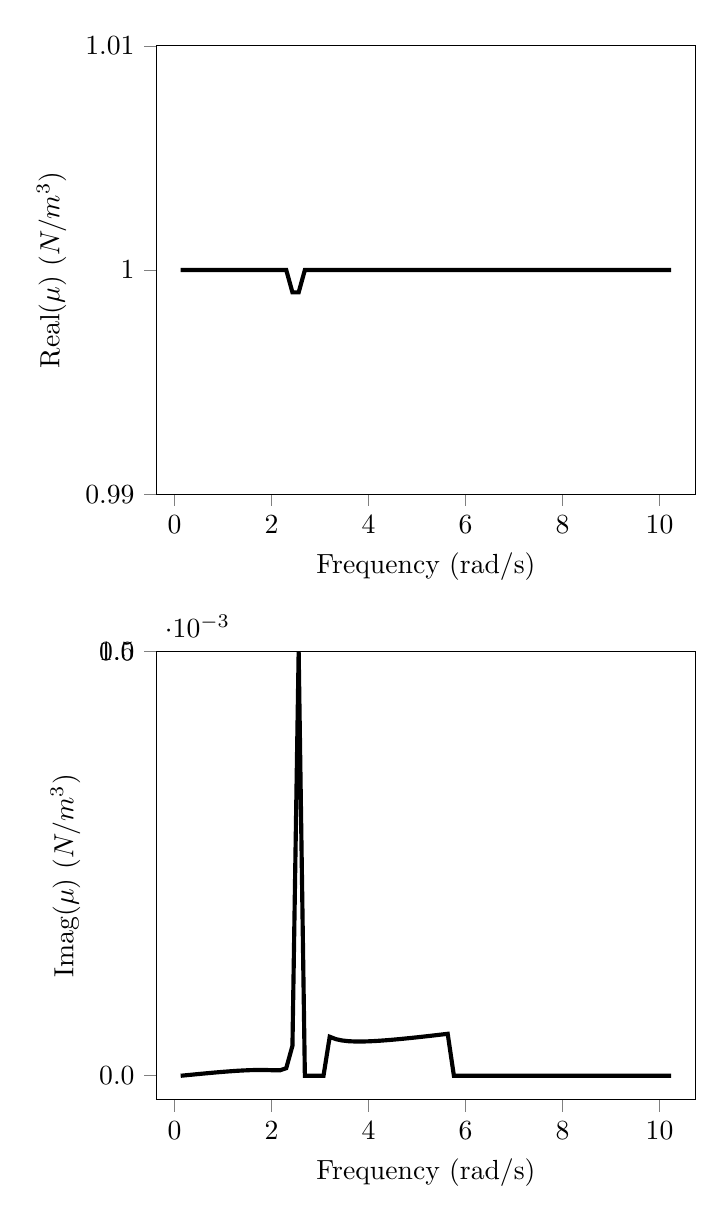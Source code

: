 % This file was created by matplotlib2tikz v0.6.13.
\begin{tikzpicture}

\begin{groupplot}[group style={group size=1 by 2,vertical sep=2cm}]
\nextgroupplot[
xlabel={Frequency (rad/s)},
ylabel={Real($\mu$) $(N/m^3)$},
xmin=-0.378, xmax=10.746,
ymin=0.99, ymax=1.01,
xtick={-2,0,2,4,6,8,10,12},
ytick={0.99,1,1.01},
minor xtick={},
minor ytick={},
tick align=outside,
tick pos=left,
x grid style={lightgray!92.026!black},
y grid style={lightgray!92.026!black}
]
\addplot [line width=1.5pt, black, forget plot]
table {%
0.128 1.0
0.256 1.0
0.384 1.0
0.512 1.0
0.64 1.0
0.768 1.0
0.896 1.0
1.024 1.0
1.152 1.0
1.28 1.0
1.408 1.0
1.536 1.0
1.664 1.0
1.792 1.0
1.92 1.0
2.048 1.0
2.176 1.0
2.304 1.0
2.432 0.999
2.56 0.999
2.688 1.0
2.816 1.0
2.944 1.0
3.072 1.0
3.2 1.0
3.328 1.0
3.456 1.0
3.584 1.0
3.712 1.0
3.84 1.0
3.968 1.0
4.096 1.0
4.224 1.0
4.352 1.0
4.48 1.0
4.608 1.0
4.736 1.0
4.864 1.0
4.992 1.0
5.12 1.0
5.248 1.0
5.376 1.0
5.504 1.0
5.632 1.0
5.76 1.0
5.888 1.0
6.016 1.0
6.144 1.0
6.272 1.0
6.4 1.0
6.528 1.0
6.656 1.0
6.784 1.0
6.912 1.0
7.04 1.0
7.168 1.0
7.296 1.0
7.424 1.0
7.552 1.0
7.68 1.0
7.808 1.0
7.936 1.0
8.064 1.0
8.192 1.0
8.32 1.0
8.448 1.0
8.576 1.0
8.704 1.0
8.832 1.0
8.96 1.0
9.088 1.0
9.216 1.0
9.344 1.0
9.472 1.0
9.6 1.0
9.728 1.0
9.856 1.0
9.984 1.0
10.112 1.0
10.24 1.0
};
% \addplot [line width=1.5pt, black, dashed, forget plot]
% table {%
% 0 1.0
% 1 1.0
% };
% \path [draw=black, fill opacity=0] (axis cs:0,0.99)
% --(axis cs:0,1.01);

% \path [draw=black, fill opacity=0] (axis cs:1,0.99)
% --(axis cs:1,1.01);

% \path [draw=black, fill opacity=0] (axis cs:-0.378,0)
% --(axis cs:10.746,0);

% \path [draw=black, fill opacity=0] (axis cs:-0.378,1)
% --(axis cs:10.746,1);

\nextgroupplot[
xlabel={Frequency (rad/s)},
ylabel={Imag($\mu$) $(N/m^3)$},
xmin=-0.378, xmax=10.746,
ymin=-5.694e-05, ymax=0.001,
xtick={-2,0,2,4,6,8,10,12},
ytick={-0.001,0,0.001,0.001,0.002},
yticklabels={,0.0,0.5,1.0,0.75},
minor xtick={},
minor ytick={},
tick align=outside,
tick pos=left,
x grid style={lightgray!92.026!black},
y grid style={lightgray!92.026!black}
]
\addplot [line width=1.5pt, black, forget plot]
table {%
0.128 0
0.256 1.439e-06
0.384 2.869e-06
0.512 4.28e-06
0.64 5.663e-06
0.768 7.004e-06
0.896 8.29e-06
1.024 9.505e-06
1.152 1.063e-05
1.28 1.164e-05
1.408 1.249e-05
1.536 1.316e-05
1.664 1.359e-05
1.792 1.371e-05
1.92 1.348e-05
2.048 1.297e-05
2.176 1.29e-05
2.304 1.785e-05
2.432 7.083e-05
2.56 0.001
2.688 0.0
2.816 0.0
2.944 0.0
3.072 0.0
3.2 9.197e-05
3.328 8.634e-05
3.456 8.322e-05
3.584 8.157e-05
3.712 8.084e-05
3.84 8.073e-05
3.968 8.106e-05
4.096 8.17e-05
4.224 8.257e-05
4.352 8.363e-05
4.48 8.483e-05
4.608 8.615e-05
4.736 8.755e-05
4.864 8.904e-05
4.992 9.058e-05
5.12 9.218e-05
5.248 9.382e-05
5.376 9.55e-05
5.504 9.721e-05
5.632 9.896e-05
5.76 0.0
5.888 0.0
6.016 0.0
6.144 0.0
6.272 0.0
6.4 0.0
6.528 0.0
6.656 0.0
6.784 0.0
6.912 0.0
7.04 0.0
7.168 0.0
7.296 0.0
7.424 0.0
7.552 0.0
7.68 0.0
7.808 0.0
7.936 0.0
8.064 0.0
8.192 0.0
8.32 0.0
8.448 0.0
8.576 0.0
8.704 0.0
8.832 0.0
8.96 0.0
9.088 0.0
9.216 0.0
9.344 0.0
9.472 0.0
9.6 0.0
9.728 0.0
9.856 0.0
9.984 0.0
10.112 0.0
10.24 0.0
};
% \addplot [line width=1.5pt, black, dashed, forget plot]
% table {%
% 0 0.0
% 1 0.0
% };
% \path [draw=black, fill opacity=0] (axis cs:0,-5.694e-05)
% --(axis cs:0,0.001);

% \path [draw=black, fill opacity=0] (axis cs:1,-5.694e-05)
% --(axis cs:1,0.001);

% \path [draw=black, fill opacity=0] (axis cs:-0.378,0)
% --(axis cs:10.746,0);

% \path [draw=black, fill opacity=0] (axis cs:-0.378,1)
% --(axis cs:10.746,1);

\end{groupplot}

\end{tikzpicture}
